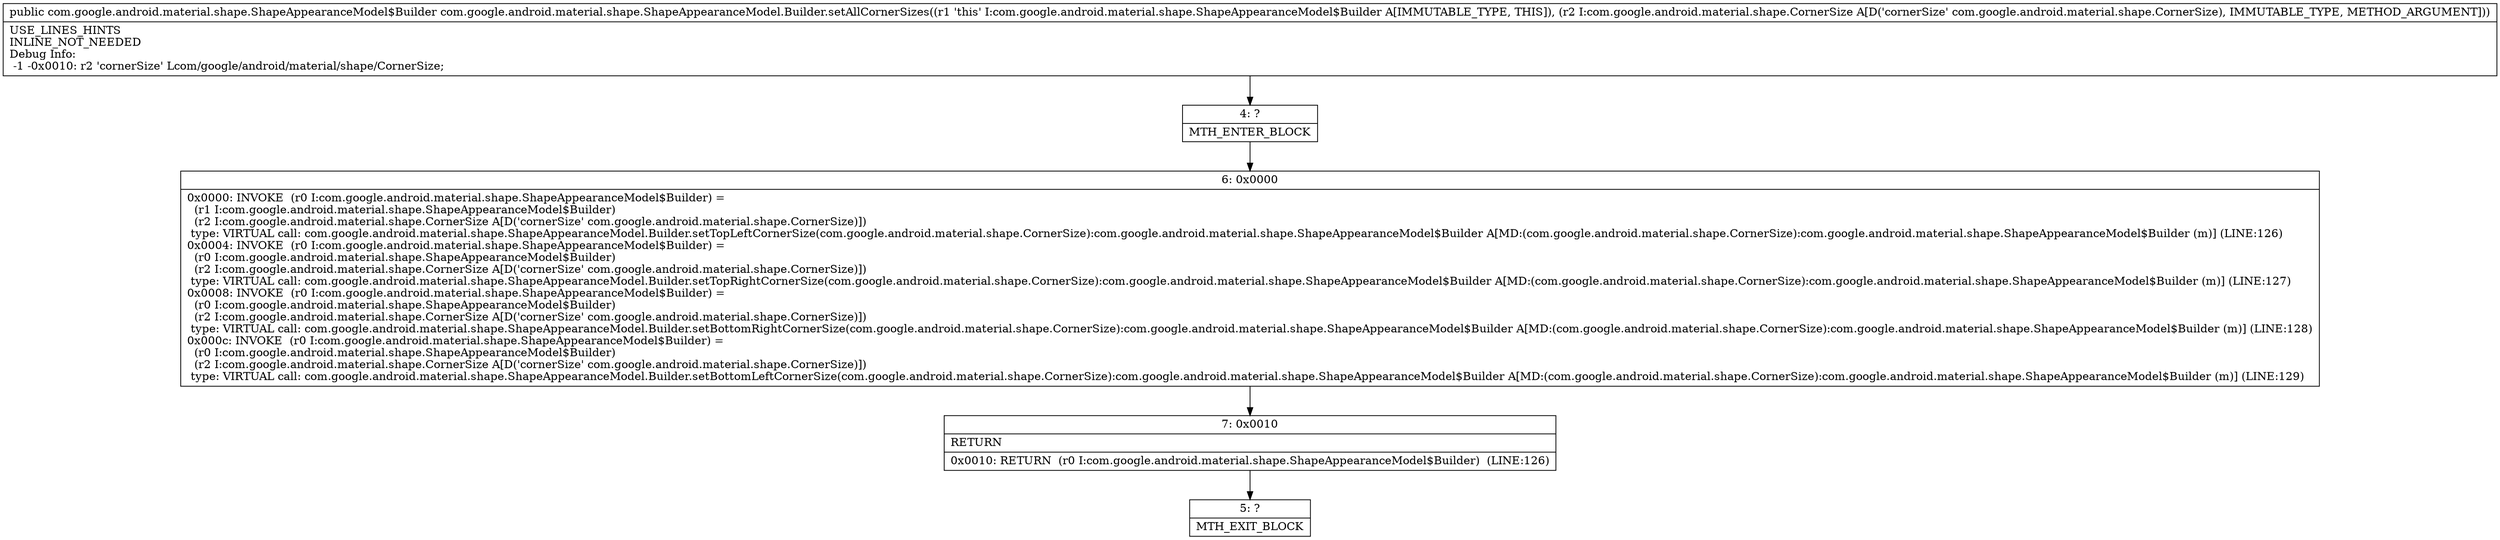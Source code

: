 digraph "CFG forcom.google.android.material.shape.ShapeAppearanceModel.Builder.setAllCornerSizes(Lcom\/google\/android\/material\/shape\/CornerSize;)Lcom\/google\/android\/material\/shape\/ShapeAppearanceModel$Builder;" {
Node_4 [shape=record,label="{4\:\ ?|MTH_ENTER_BLOCK\l}"];
Node_6 [shape=record,label="{6\:\ 0x0000|0x0000: INVOKE  (r0 I:com.google.android.material.shape.ShapeAppearanceModel$Builder) = \l  (r1 I:com.google.android.material.shape.ShapeAppearanceModel$Builder)\l  (r2 I:com.google.android.material.shape.CornerSize A[D('cornerSize' com.google.android.material.shape.CornerSize)])\l type: VIRTUAL call: com.google.android.material.shape.ShapeAppearanceModel.Builder.setTopLeftCornerSize(com.google.android.material.shape.CornerSize):com.google.android.material.shape.ShapeAppearanceModel$Builder A[MD:(com.google.android.material.shape.CornerSize):com.google.android.material.shape.ShapeAppearanceModel$Builder (m)] (LINE:126)\l0x0004: INVOKE  (r0 I:com.google.android.material.shape.ShapeAppearanceModel$Builder) = \l  (r0 I:com.google.android.material.shape.ShapeAppearanceModel$Builder)\l  (r2 I:com.google.android.material.shape.CornerSize A[D('cornerSize' com.google.android.material.shape.CornerSize)])\l type: VIRTUAL call: com.google.android.material.shape.ShapeAppearanceModel.Builder.setTopRightCornerSize(com.google.android.material.shape.CornerSize):com.google.android.material.shape.ShapeAppearanceModel$Builder A[MD:(com.google.android.material.shape.CornerSize):com.google.android.material.shape.ShapeAppearanceModel$Builder (m)] (LINE:127)\l0x0008: INVOKE  (r0 I:com.google.android.material.shape.ShapeAppearanceModel$Builder) = \l  (r0 I:com.google.android.material.shape.ShapeAppearanceModel$Builder)\l  (r2 I:com.google.android.material.shape.CornerSize A[D('cornerSize' com.google.android.material.shape.CornerSize)])\l type: VIRTUAL call: com.google.android.material.shape.ShapeAppearanceModel.Builder.setBottomRightCornerSize(com.google.android.material.shape.CornerSize):com.google.android.material.shape.ShapeAppearanceModel$Builder A[MD:(com.google.android.material.shape.CornerSize):com.google.android.material.shape.ShapeAppearanceModel$Builder (m)] (LINE:128)\l0x000c: INVOKE  (r0 I:com.google.android.material.shape.ShapeAppearanceModel$Builder) = \l  (r0 I:com.google.android.material.shape.ShapeAppearanceModel$Builder)\l  (r2 I:com.google.android.material.shape.CornerSize A[D('cornerSize' com.google.android.material.shape.CornerSize)])\l type: VIRTUAL call: com.google.android.material.shape.ShapeAppearanceModel.Builder.setBottomLeftCornerSize(com.google.android.material.shape.CornerSize):com.google.android.material.shape.ShapeAppearanceModel$Builder A[MD:(com.google.android.material.shape.CornerSize):com.google.android.material.shape.ShapeAppearanceModel$Builder (m)] (LINE:129)\l}"];
Node_7 [shape=record,label="{7\:\ 0x0010|RETURN\l|0x0010: RETURN  (r0 I:com.google.android.material.shape.ShapeAppearanceModel$Builder)  (LINE:126)\l}"];
Node_5 [shape=record,label="{5\:\ ?|MTH_EXIT_BLOCK\l}"];
MethodNode[shape=record,label="{public com.google.android.material.shape.ShapeAppearanceModel$Builder com.google.android.material.shape.ShapeAppearanceModel.Builder.setAllCornerSizes((r1 'this' I:com.google.android.material.shape.ShapeAppearanceModel$Builder A[IMMUTABLE_TYPE, THIS]), (r2 I:com.google.android.material.shape.CornerSize A[D('cornerSize' com.google.android.material.shape.CornerSize), IMMUTABLE_TYPE, METHOD_ARGUMENT]))  | USE_LINES_HINTS\lINLINE_NOT_NEEDED\lDebug Info:\l  \-1 \-0x0010: r2 'cornerSize' Lcom\/google\/android\/material\/shape\/CornerSize;\l}"];
MethodNode -> Node_4;Node_4 -> Node_6;
Node_6 -> Node_7;
Node_7 -> Node_5;
}

